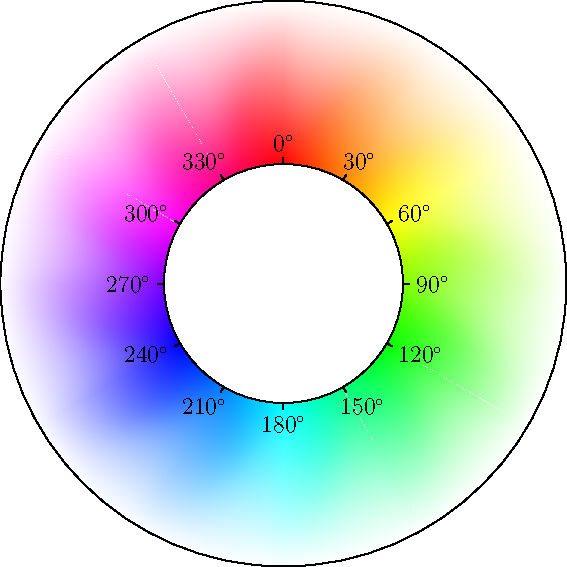 // Author: John Bowman
size(10cm,0);

real r=9;
real R=3.8;

int step=30;
path p=arc(0,r,0,step);
path P=arc(0,R,step,0);
for(int h=0; h < 360; h += step) {
  transform t=rotate(90-h);
  tensorshade(t*p--t*P--cycle,
              new pen[] {white,white,hsv(h-step,1,1),hsv(h,1,1)});
}

for(int h=0; h < 360; h += 30) {
  pair v=R*dir(90-h);
  draw(Label(string(h)+"$^\circ$",EndPoint),(v--1.05v));
}

draw(circle(0,r));
draw(circle(0,R));